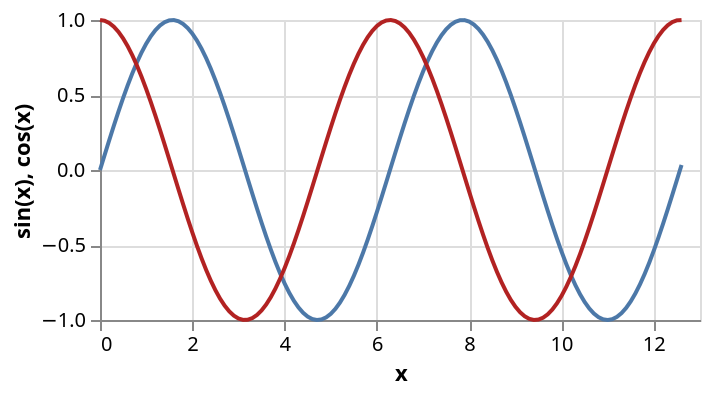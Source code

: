 {
  "$schema": "https://vega.github.io/schema/vega-lite/v3.json",
  "description": "Plots a function using a generated sequence.",
  "width": 300,
  "height": 150,
  "data": {
    "sequence": {
      "start": 0,
      "stop": 12.7,
      "step": 0.1,
      "as": "u"
    }
  },
  "transform": [
    {
      "calculate": "sin(datum.u)",
      "as": "v"
    },
    {
      "calculate": "cos(datum.u)",
      "as": "w"
    }
  ],
  "layer": [
    {
      "mark": "line",
      "encoding": {
        "x": {
          "field": "u",
          "type": "quantitative",
          "title": "x"
        },
        "y": {
          "field": "v",
          "type": "quantitative",
          "title": "sin(x)"
        }
      }
    },
    {
      "mark": {
        "type": "line",
        "stroke": "firebrick"
      },
      "encoding": {
        "x": {
          "field": "u",
          "type": "quantitative"
        },
        "y": {
          "field": "w",
          "type": "quantitative",
          "title": "cos(x)"
        }
      }
    }
  ]
}